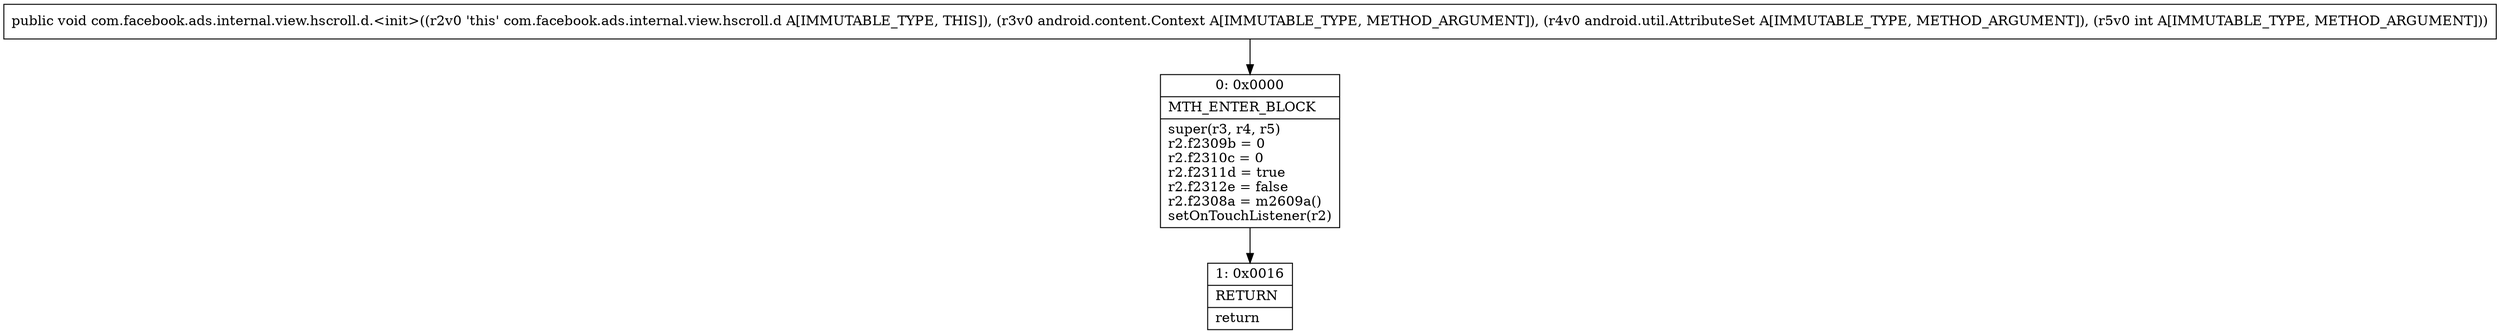 digraph "CFG forcom.facebook.ads.internal.view.hscroll.d.\<init\>(Landroid\/content\/Context;Landroid\/util\/AttributeSet;I)V" {
Node_0 [shape=record,label="{0\:\ 0x0000|MTH_ENTER_BLOCK\l|super(r3, r4, r5)\lr2.f2309b = 0\lr2.f2310c = 0\lr2.f2311d = true\lr2.f2312e = false\lr2.f2308a = m2609a()\lsetOnTouchListener(r2)\l}"];
Node_1 [shape=record,label="{1\:\ 0x0016|RETURN\l|return\l}"];
MethodNode[shape=record,label="{public void com.facebook.ads.internal.view.hscroll.d.\<init\>((r2v0 'this' com.facebook.ads.internal.view.hscroll.d A[IMMUTABLE_TYPE, THIS]), (r3v0 android.content.Context A[IMMUTABLE_TYPE, METHOD_ARGUMENT]), (r4v0 android.util.AttributeSet A[IMMUTABLE_TYPE, METHOD_ARGUMENT]), (r5v0 int A[IMMUTABLE_TYPE, METHOD_ARGUMENT])) }"];
MethodNode -> Node_0;
Node_0 -> Node_1;
}

